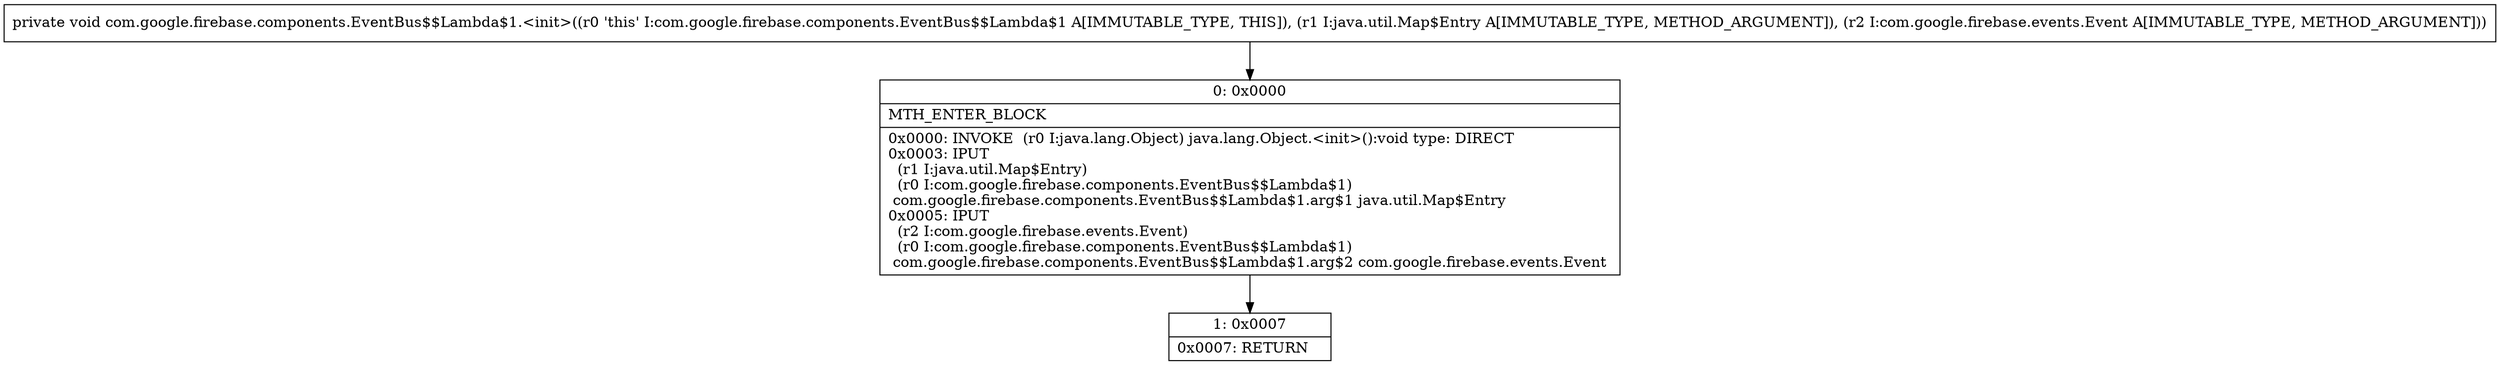 digraph "CFG forcom.google.firebase.components.EventBus$$Lambda$1.\<init\>(Ljava\/util\/Map$Entry;Lcom\/google\/firebase\/events\/Event;)V" {
Node_0 [shape=record,label="{0\:\ 0x0000|MTH_ENTER_BLOCK\l|0x0000: INVOKE  (r0 I:java.lang.Object) java.lang.Object.\<init\>():void type: DIRECT \l0x0003: IPUT  \l  (r1 I:java.util.Map$Entry)\l  (r0 I:com.google.firebase.components.EventBus$$Lambda$1)\l com.google.firebase.components.EventBus$$Lambda$1.arg$1 java.util.Map$Entry \l0x0005: IPUT  \l  (r2 I:com.google.firebase.events.Event)\l  (r0 I:com.google.firebase.components.EventBus$$Lambda$1)\l com.google.firebase.components.EventBus$$Lambda$1.arg$2 com.google.firebase.events.Event \l}"];
Node_1 [shape=record,label="{1\:\ 0x0007|0x0007: RETURN   \l}"];
MethodNode[shape=record,label="{private void com.google.firebase.components.EventBus$$Lambda$1.\<init\>((r0 'this' I:com.google.firebase.components.EventBus$$Lambda$1 A[IMMUTABLE_TYPE, THIS]), (r1 I:java.util.Map$Entry A[IMMUTABLE_TYPE, METHOD_ARGUMENT]), (r2 I:com.google.firebase.events.Event A[IMMUTABLE_TYPE, METHOD_ARGUMENT])) }"];
MethodNode -> Node_0;
Node_0 -> Node_1;
}

